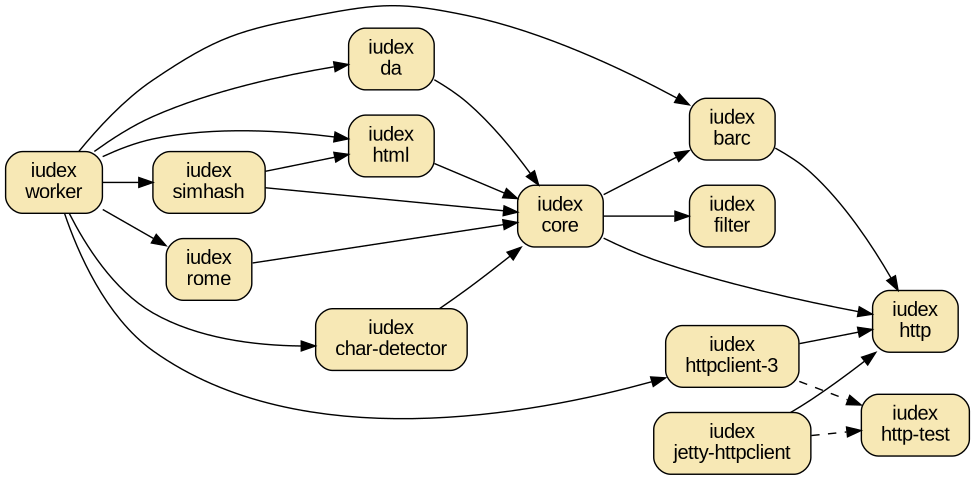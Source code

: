 digraph "iudex-gems" {
  rankdir=LR;
  size="6.5,4.5";
  bgcolor="transparent";
  node [ shape=box, style="filled,rounded", fillcolor="#f7e8b5",
         fontname="Arial",  margin="0.2,0.1" ];

  barc        [ label=<iudex<br/>barc>, target=_parent, URL="../barc.html" ];
  char_detect [ label=<iudex<br/>char-detector> ];
  core        [ label=<iudex<br/>core> ];
  da          [ label=<iudex<br/>da>, target=_parent, URL="../da/index.html" ]
  filter      [ label=<iudex<br/>filter> ];
  html        [ label=<iudex<br/>html> ];
  rome        [ label=<iudex<br/>rome> ];
  simhash     [ label=<iudex<br/>simhash> ];
  worker      [ label=<iudex<br/>worker> ];

# subgraph cluster_http { style=invis };
  http             [ label=<iudex<br/>http> ];
  httpclient_3     [ label=<iudex<br/>httpclient-3<br/>> ];
  jetty_httpclient [ label=<iudex<br/>jetty-httpclient<br/>> ];
  http_test        [ label=<iudex<br/>http-test> ];

  httpclient_3     -> http
  httpclient_3     -> http_test [ style=dashed ];
  jetty_httpclient -> http
  jetty_httpclient -> http_test [ style=dashed ];

  barc        -> http
  char_detect -> core
  core        -> barc
  core        -> filter
  core        -> http
  da          -> core
  html        -> core
  rome        -> core
  simhash     -> core
  simhash     -> html
  worker      -> barc
  worker      -> char_detect
  worker      -> da
  worker      -> html
  worker      -> httpclient_3
  worker      -> rome
  worker      -> simhash

#  barc        -> "gravitext-util"
#  barc        -> "rjack-slf4j"
#  char_detect -> filter
#  core        -> "gravitext-util"
#  core        -> "rjack-logback"
#  core        -> "rjack-slf4j"
#  core        -> simhash
#  da          -> "gravitext-util"
#  da          -> "rjack-slf4j"
#  da          -> filter
#  filter      -> "gravitext-util"
#  filter      -> "rjack-logback"
#  filter      -> "rjack-slf4j"
#  html        -> filter
#  http        -> "gravitext-util"
#  http        -> "rjack-slf4j"
#  simhash     -> filter
#  worker      -> core

#  sitemap [ style="rounded,dashed" ];
#  sitemap [ target=_parent, URL="../sitemap.html" ];
#  sitemap -> core

#  publisher [ style="rounded,dashed" ];
#  publisher -> da
#  publisher -> barc
}

